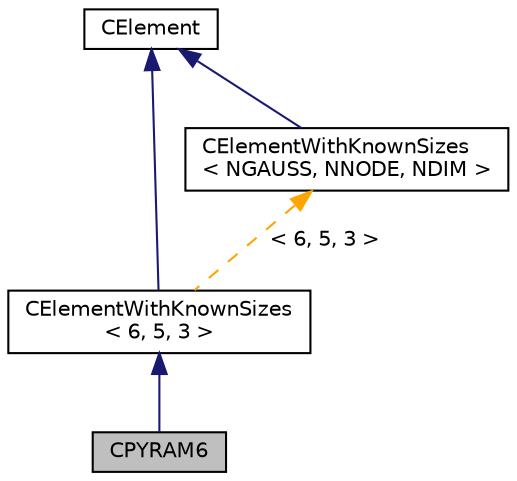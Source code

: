 digraph "CPYRAM6"
{
 // LATEX_PDF_SIZE
  edge [fontname="Helvetica",fontsize="10",labelfontname="Helvetica",labelfontsize="10"];
  node [fontname="Helvetica",fontsize="10",shape=record];
  Node1 [label="CPYRAM6",height=0.2,width=0.4,color="black", fillcolor="grey75", style="filled", fontcolor="black",tooltip="Pyramid element with 6 Gauss Points."];
  Node2 -> Node1 [dir="back",color="midnightblue",fontsize="10",style="solid",fontname="Helvetica"];
  Node2 [label="CElementWithKnownSizes\l\< 6, 5, 3 \>",height=0.2,width=0.4,color="black", fillcolor="white", style="filled",URL="$classCElementWithKnownSizes.html",tooltip=" "];
  Node3 -> Node2 [dir="back",color="midnightblue",fontsize="10",style="solid",fontname="Helvetica"];
  Node3 [label="CElement",height=0.2,width=0.4,color="black", fillcolor="white", style="filled",URL="$classCElement.html",tooltip="Abstract class for defining finite elements."];
  Node4 -> Node2 [dir="back",color="orange",fontsize="10",style="dashed",label=" \< 6, 5, 3 \>" ,fontname="Helvetica"];
  Node4 [label="CElementWithKnownSizes\l\< NGAUSS, NNODE, NDIM \>",height=0.2,width=0.4,color="black", fillcolor="white", style="filled",URL="$classCElementWithKnownSizes.html",tooltip="Templated class to implement the computation of gradients for specific element sizes."];
  Node3 -> Node4 [dir="back",color="midnightblue",fontsize="10",style="solid",fontname="Helvetica"];
}
